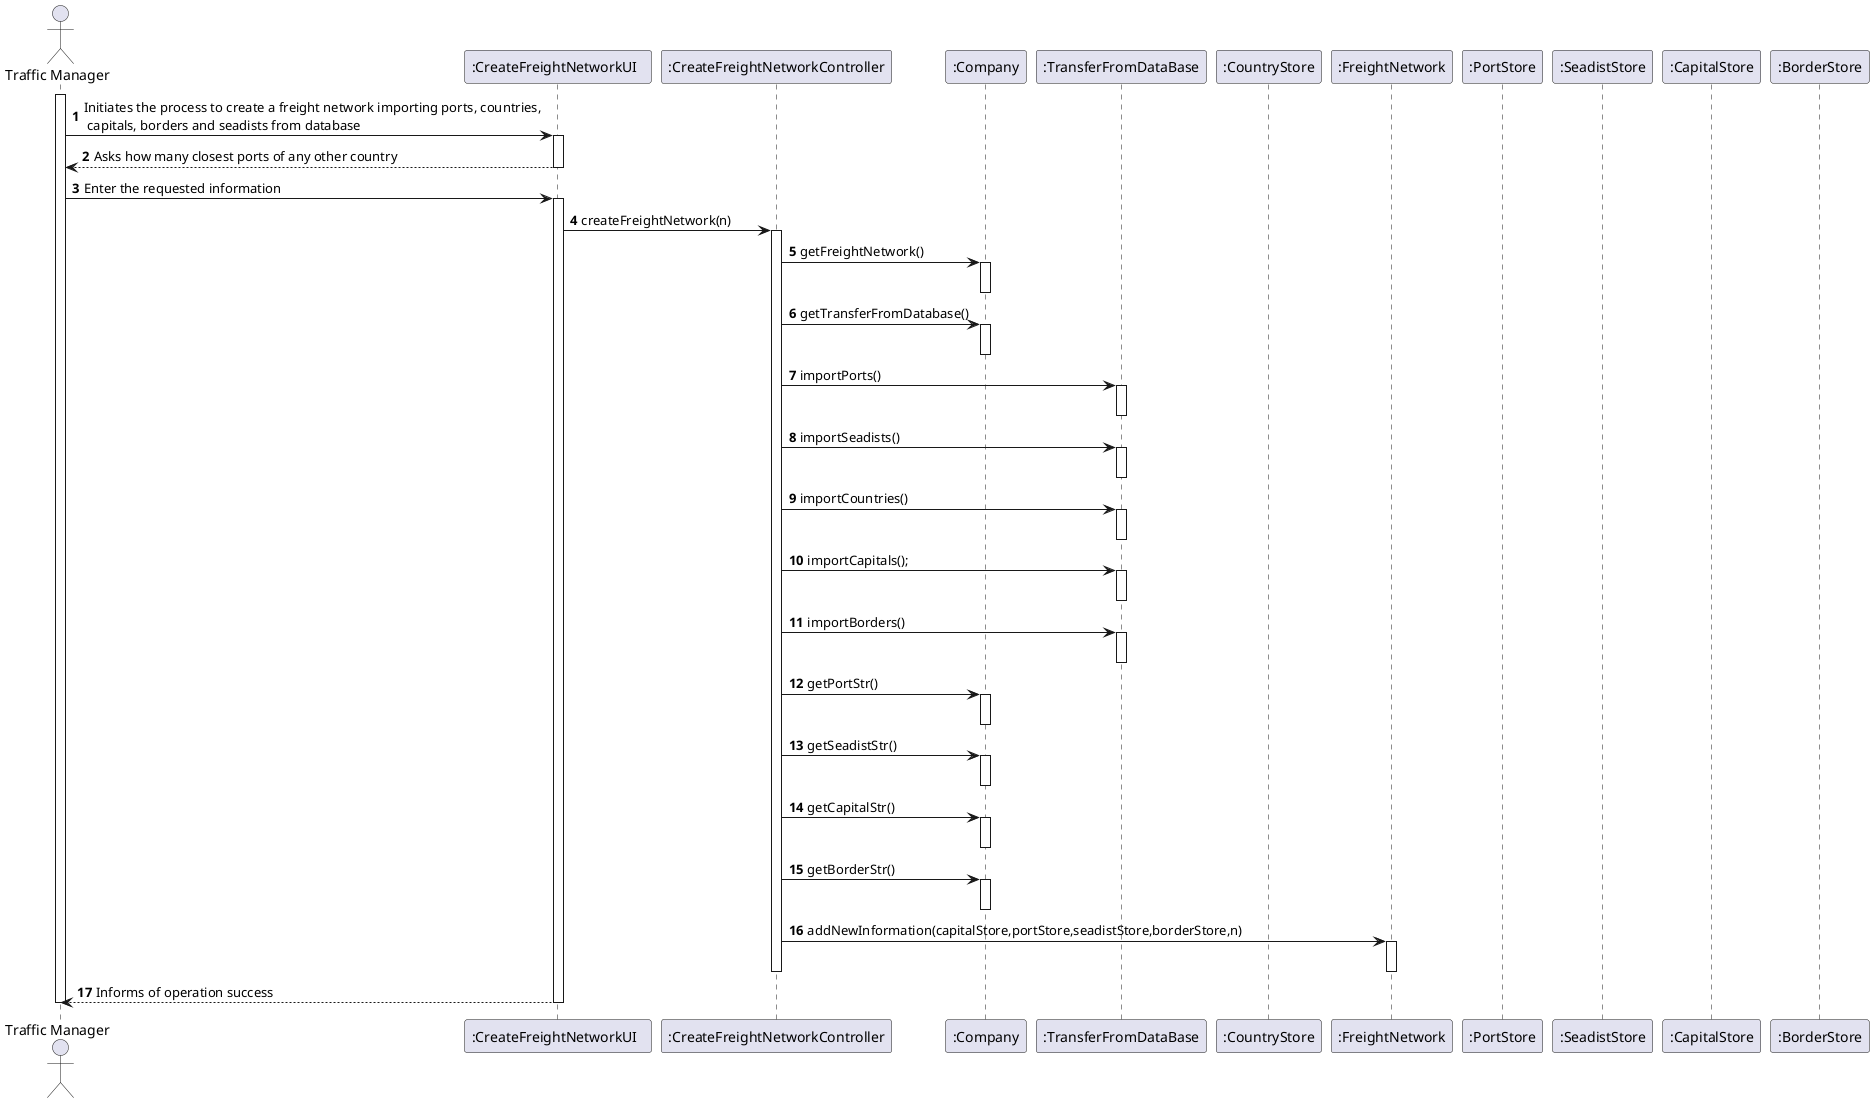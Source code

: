 @startuml
'https://plantuml.com/sequence-diagram

autonumber
actor "Traffic Manager" as TM
participant ":CreateFreightNetworkUI  " as UI
participant ":CreateFreightNetworkController" as CTRL
participant ":Company" as CMP
participant ":TransferFromDataBase" as Transfer
participant ":CountryStore" as STORE
participant ":FreightNetwork" as network
participant ":PortStore" as portStore
participant ":SeadistStore" as seadistStore
participant ":CapitalStore" as capitalStore
participant ":BorderStore" as borderStore




activate TM
TM -> UI: Initiates the process to create a freight network importing ports, countries,\n capitals, borders and seadists from database
activate UI
UI --> TM : Asks how many closest ports of any other country
deactivate UI
TM -> UI : Enter the requested information
activate UI
UI -> CTRL : createFreightNetwork(n)
activate CTRL
CTRL->CMP : getFreightNetwork()
activate CMP
deactivate CMP
CTRL->CMP : getTransferFromDatabase()
activate CMP
deactivate CMP
CTRL->Transfer: importPorts()
activate Transfer
deactivate Transfer
CTRL->Transfer: importSeadists()
activate Transfer
deactivate Transfer
CTRL->Transfer: importCountries()
activate Transfer
deactivate Transfer
CTRL->Transfer: importCapitals();
activate Transfer
deactivate Transfer
CTRL->Transfer: importBorders()
activate Transfer
deactivate Transfer
CTRL->CMP : getPortStr()
activate CMP
deactivate CMP
CTRL->CMP : getSeadistStr()
activate CMP
deactivate CMP
CTRL->CMP : getCapitalStr()
activate CMP
deactivate CMP
CTRL->CMP : getBorderStr()
activate CMP
deactivate CMP
CTRL-> network : addNewInformation(capitalStore,portStore,seadistStore,borderStore,n)
activate network

deactivate network

deactivate CTRL
UI --> TM : Informs of operation success
deactivate UI

deactivate TM

@enduml